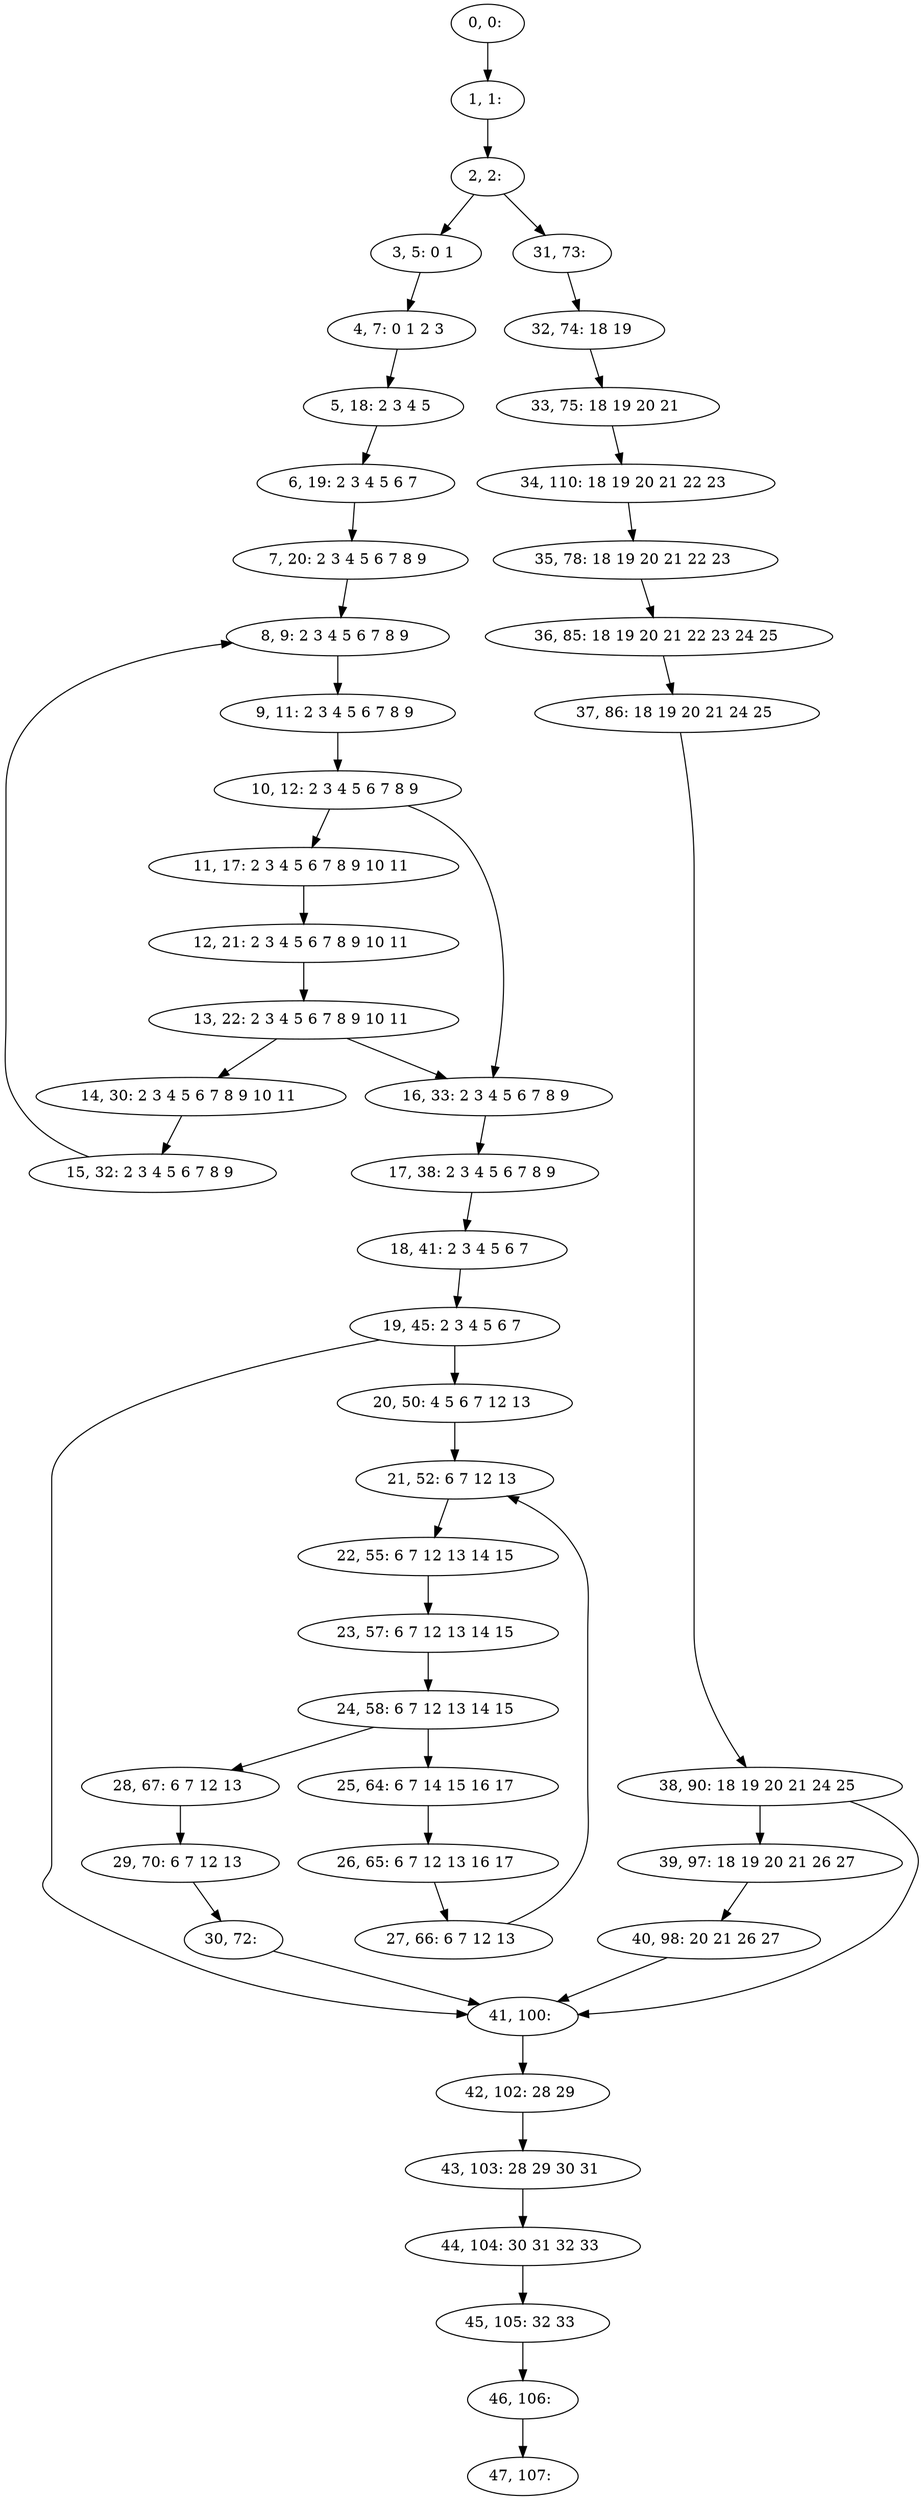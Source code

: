 digraph G {
0[label="0, 0: "];
1[label="1, 1: "];
2[label="2, 2: "];
3[label="3, 5: 0 1 "];
4[label="4, 7: 0 1 2 3 "];
5[label="5, 18: 2 3 4 5 "];
6[label="6, 19: 2 3 4 5 6 7 "];
7[label="7, 20: 2 3 4 5 6 7 8 9 "];
8[label="8, 9: 2 3 4 5 6 7 8 9 "];
9[label="9, 11: 2 3 4 5 6 7 8 9 "];
10[label="10, 12: 2 3 4 5 6 7 8 9 "];
11[label="11, 17: 2 3 4 5 6 7 8 9 10 11 "];
12[label="12, 21: 2 3 4 5 6 7 8 9 10 11 "];
13[label="13, 22: 2 3 4 5 6 7 8 9 10 11 "];
14[label="14, 30: 2 3 4 5 6 7 8 9 10 11 "];
15[label="15, 32: 2 3 4 5 6 7 8 9 "];
16[label="16, 33: 2 3 4 5 6 7 8 9 "];
17[label="17, 38: 2 3 4 5 6 7 8 9 "];
18[label="18, 41: 2 3 4 5 6 7 "];
19[label="19, 45: 2 3 4 5 6 7 "];
20[label="20, 50: 4 5 6 7 12 13 "];
21[label="21, 52: 6 7 12 13 "];
22[label="22, 55: 6 7 12 13 14 15 "];
23[label="23, 57: 6 7 12 13 14 15 "];
24[label="24, 58: 6 7 12 13 14 15 "];
25[label="25, 64: 6 7 14 15 16 17 "];
26[label="26, 65: 6 7 12 13 16 17 "];
27[label="27, 66: 6 7 12 13 "];
28[label="28, 67: 6 7 12 13 "];
29[label="29, 70: 6 7 12 13 "];
30[label="30, 72: "];
31[label="31, 73: "];
32[label="32, 74: 18 19 "];
33[label="33, 75: 18 19 20 21 "];
34[label="34, 110: 18 19 20 21 22 23 "];
35[label="35, 78: 18 19 20 21 22 23 "];
36[label="36, 85: 18 19 20 21 22 23 24 25 "];
37[label="37, 86: 18 19 20 21 24 25 "];
38[label="38, 90: 18 19 20 21 24 25 "];
39[label="39, 97: 18 19 20 21 26 27 "];
40[label="40, 98: 20 21 26 27 "];
41[label="41, 100: "];
42[label="42, 102: 28 29 "];
43[label="43, 103: 28 29 30 31 "];
44[label="44, 104: 30 31 32 33 "];
45[label="45, 105: 32 33 "];
46[label="46, 106: "];
47[label="47, 107: "];
0->1 ;
1->2 ;
2->3 ;
2->31 ;
3->4 ;
4->5 ;
5->6 ;
6->7 ;
7->8 ;
8->9 ;
9->10 ;
10->11 ;
10->16 ;
11->12 ;
12->13 ;
13->14 ;
13->16 ;
14->15 ;
15->8 ;
16->17 ;
17->18 ;
18->19 ;
19->20 ;
19->41 ;
20->21 ;
21->22 ;
22->23 ;
23->24 ;
24->25 ;
24->28 ;
25->26 ;
26->27 ;
27->21 ;
28->29 ;
29->30 ;
30->41 ;
31->32 ;
32->33 ;
33->34 ;
34->35 ;
35->36 ;
36->37 ;
37->38 ;
38->39 ;
38->41 ;
39->40 ;
40->41 ;
41->42 ;
42->43 ;
43->44 ;
44->45 ;
45->46 ;
46->47 ;
}
